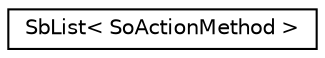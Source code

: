 digraph "Graphical Class Hierarchy"
{
 // LATEX_PDF_SIZE
  edge [fontname="Helvetica",fontsize="10",labelfontname="Helvetica",labelfontsize="10"];
  node [fontname="Helvetica",fontsize="10",shape=record];
  rankdir="LR";
  Node0 [label="SbList\< SoActionMethod \>",height=0.2,width=0.4,color="black", fillcolor="white", style="filled",URL="$classSbList.html",tooltip=" "];
}
